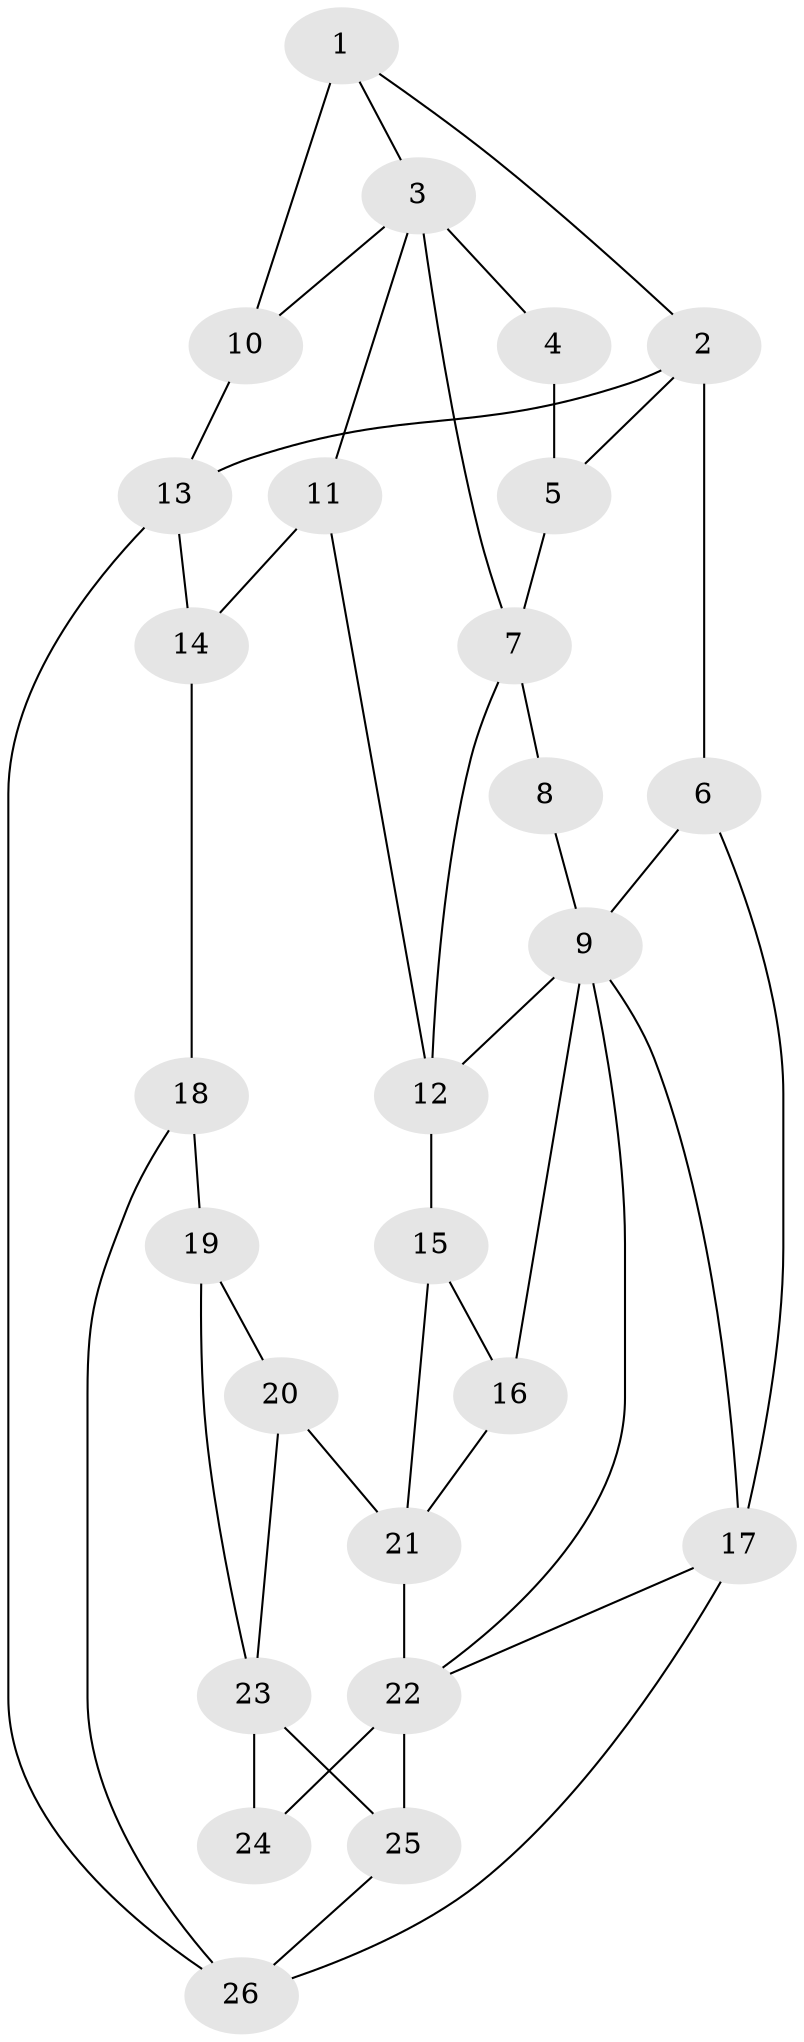 // original degree distribution, {3: 0.0392156862745098, 5: 0.6274509803921569, 6: 0.13725490196078433, 4: 0.19607843137254902}
// Generated by graph-tools (version 1.1) at 2025/38/03/09/25 02:38:33]
// undirected, 26 vertices, 45 edges
graph export_dot {
graph [start="1"]
  node [color=gray90,style=filled];
  1;
  2;
  3;
  4;
  5;
  6;
  7;
  8;
  9;
  10;
  11;
  12;
  13;
  14;
  15;
  16;
  17;
  18;
  19;
  20;
  21;
  22;
  23;
  24;
  25;
  26;
  1 -- 2 [weight=1.0];
  1 -- 3 [weight=1.0];
  1 -- 10 [weight=2.0];
  2 -- 5 [weight=1.0];
  2 -- 6 [weight=2.0];
  2 -- 13 [weight=1.0];
  3 -- 4 [weight=2.0];
  3 -- 7 [weight=1.0];
  3 -- 10 [weight=1.0];
  3 -- 11 [weight=1.0];
  4 -- 5 [weight=1.0];
  5 -- 7 [weight=1.0];
  6 -- 9 [weight=1.0];
  6 -- 17 [weight=1.0];
  7 -- 8 [weight=2.0];
  7 -- 12 [weight=2.0];
  8 -- 9 [weight=1.0];
  9 -- 12 [weight=1.0];
  9 -- 16 [weight=1.0];
  9 -- 17 [weight=1.0];
  9 -- 22 [weight=1.0];
  10 -- 13 [weight=1.0];
  11 -- 12 [weight=1.0];
  11 -- 14 [weight=1.0];
  12 -- 15 [weight=1.0];
  13 -- 14 [weight=1.0];
  13 -- 26 [weight=1.0];
  14 -- 18 [weight=1.0];
  15 -- 16 [weight=1.0];
  15 -- 21 [weight=1.0];
  16 -- 21 [weight=1.0];
  17 -- 22 [weight=1.0];
  17 -- 26 [weight=1.0];
  18 -- 19 [weight=1.0];
  18 -- 26 [weight=1.0];
  19 -- 20 [weight=1.0];
  19 -- 23 [weight=1.0];
  20 -- 21 [weight=1.0];
  20 -- 23 [weight=1.0];
  21 -- 22 [weight=2.0];
  22 -- 24 [weight=1.0];
  22 -- 25 [weight=1.0];
  23 -- 24 [weight=2.0];
  23 -- 25 [weight=2.0];
  25 -- 26 [weight=1.0];
}
